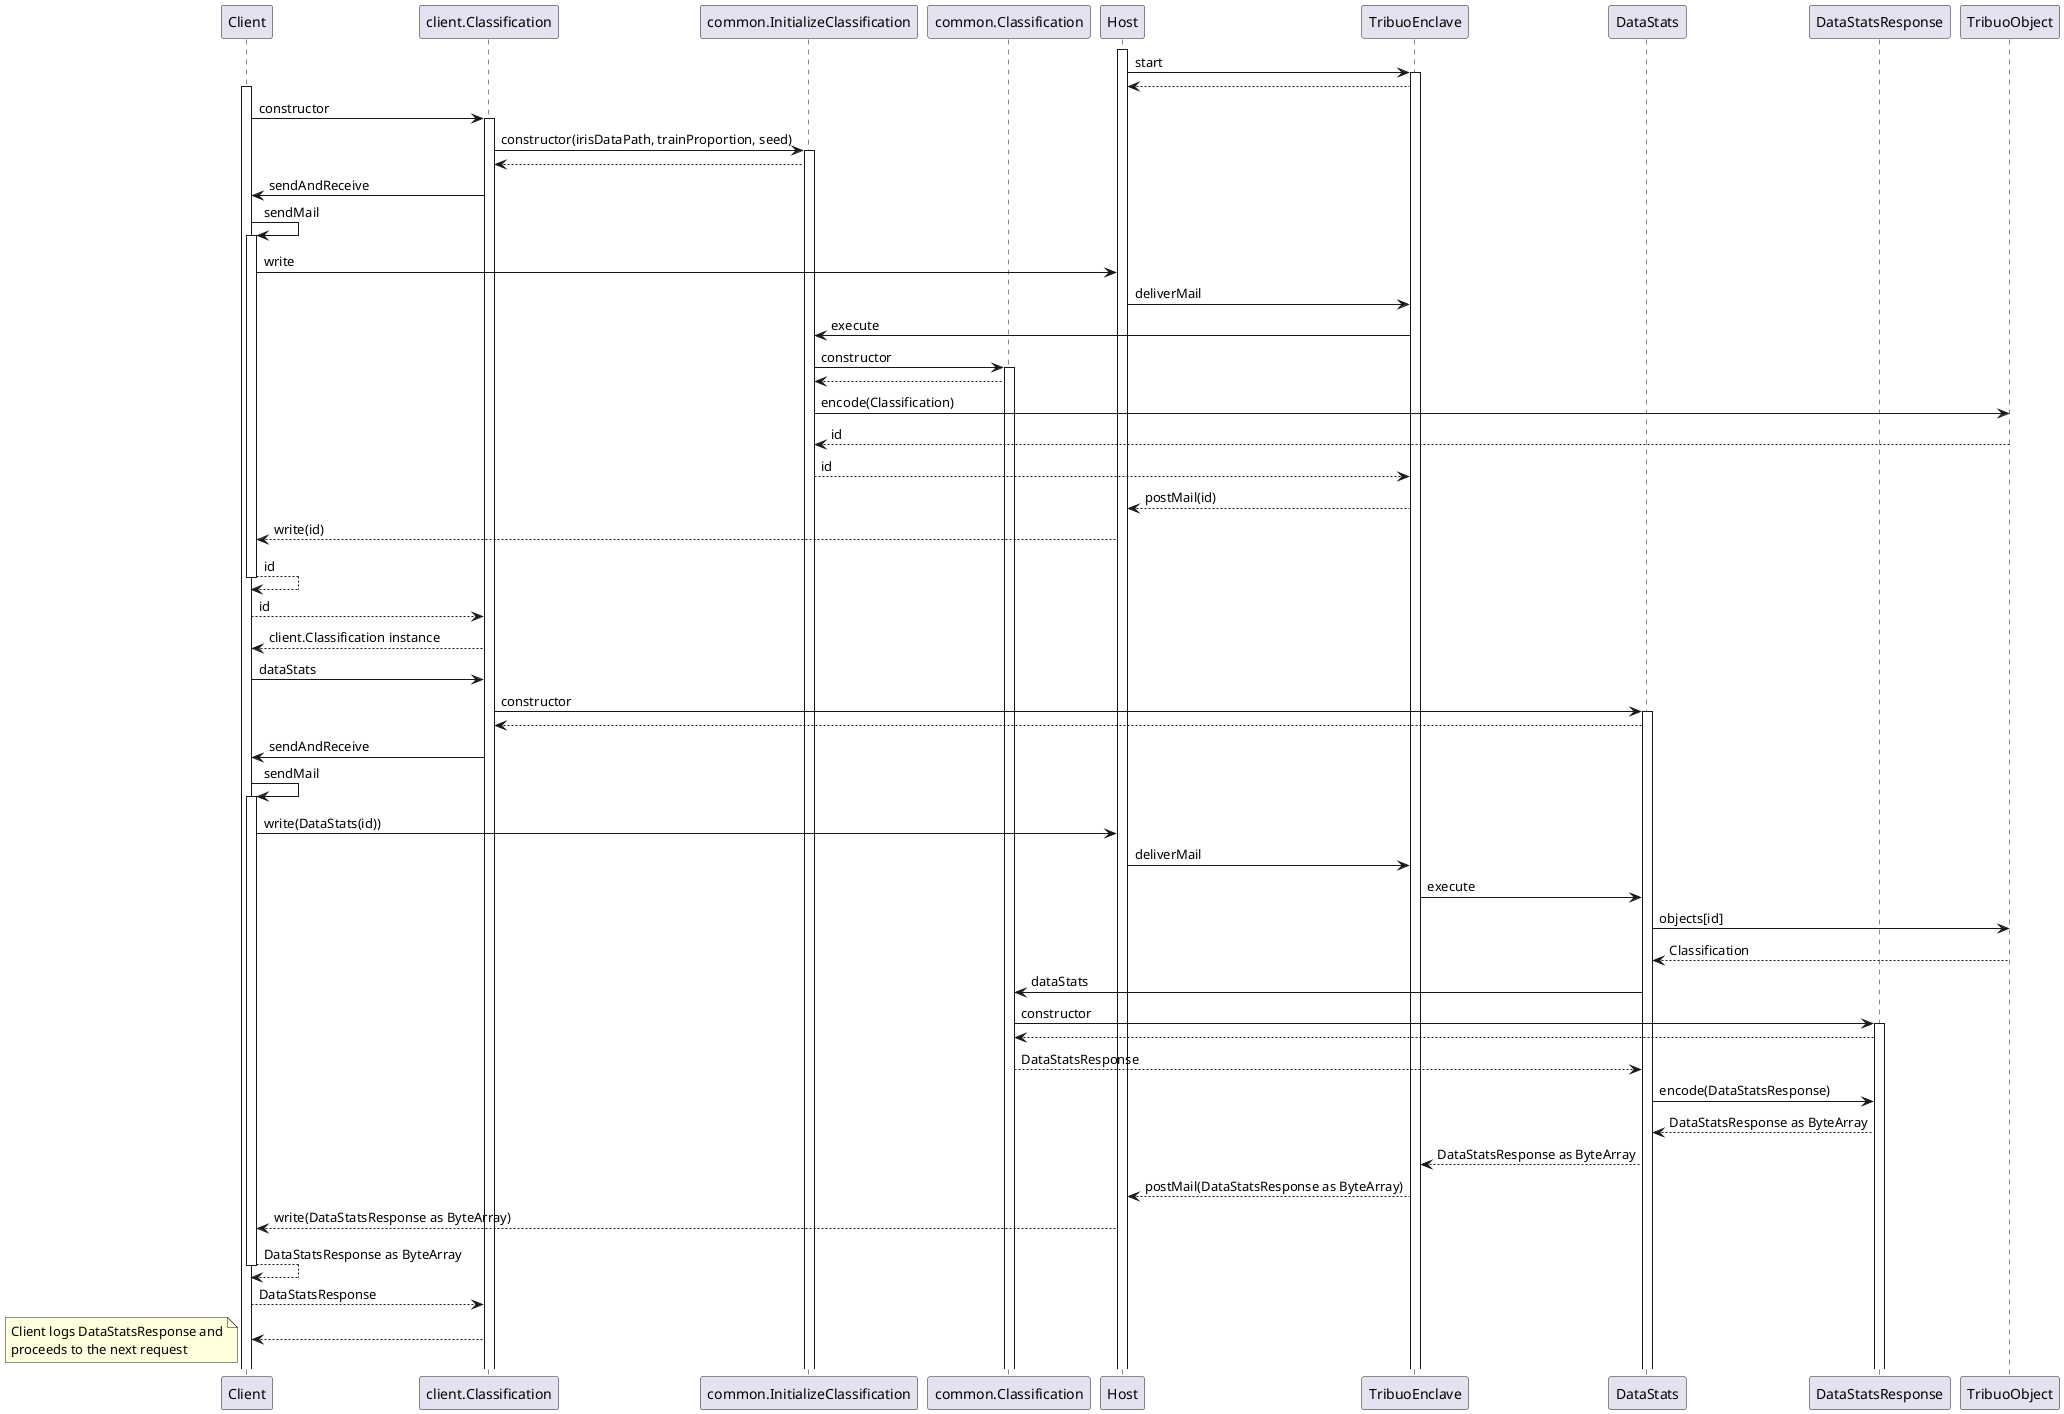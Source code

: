 @startuml "classification-data-stats"

participant Client
participant "client.Classification" as client_classification
participant "common.InitializeClassification" as common_initialize_classification
participant "common.Classification" as common_classification
participant Host
participant TribuoEnclave
participant DataStats
participant DataStatsResponse
participant TribuoObject

' Host and Enclave start
activate Host
Host -> TribuoEnclave: start
activate TribuoEnclave
TribuoEnclave --> Host

' Client start
activate Client
Client -> client_classification : constructor
activate client_classification

' Classification initialization
client_classification -> common_initialize_classification : constructor(irisDataPath, trainProportion, seed)
activate common_initialize_classification
common_initialize_classification --> client_classification

' Sending the request to the Host
client_classification -> Client : sendAndReceive
Client -> Client : sendMail
activate Client
Client -> Host : write

' Host delivers mails
Host -> TribuoEnclave: deliverMail

' Enclave processes mail
TribuoEnclave -> common_initialize_classification : execute
common_initialize_classification -> common_classification : constructor
activate common_classification
common_classification --> common_initialize_classification

common_initialize_classification -> TribuoObject : encode(Classification)
TribuoObject --> common_initialize_classification : id
common_initialize_classification --> TribuoEnclave : id

' Enclave writes back to Host
TribuoEnclave --> Host: postMail(id)

' Host writes back to Client
Host --> Client : write(id)

Client --> Client : id
deactivate Client

Client --> client_classification : id
client_classification --> Client : client.Classification instance
' Client now has the id for the Classification instance and can use it to send requests

' Client sends DataStats request
Client -> client_classification : dataStats
client_classification -> DataStats : constructor
activate DataStats
DataStats --> client_classification

' Sending the request to the Host
client_classification -> Client : sendAndReceive
Client -> Client : sendMail
activate Client
Client -> Host : write(DataStats(id))

' Host delivers mail to the Enclave
Host -> TribuoEnclave : deliverMail

' Enclave processes mail
TribuoEnclave -> DataStats : execute
DataStats -> TribuoObject : objects[id]
TribuoObject --> DataStats : Classification
DataStats -> common_classification : dataStats
common_classification -> DataStatsResponse : constructor
activate DataStatsResponse
DataStatsResponse --> common_classification
common_classification --> DataStats : DataStatsResponse
DataStats -> DataStatsResponse : encode(DataStatsResponse)
DataStatsResponse --> DataStats : DataStatsResponse as ByteArray
DataStats --> TribuoEnclave : DataStatsResponse as ByteArray

' Enclave writes back to Host
TribuoEnclave --> Host : postMail(DataStatsResponse as ByteArray)

' Host writes back to Client
Host --> Client : write(DataStatsResponse as ByteArray)

Client --> Client : DataStatsResponse as ByteArray
deactivate Client
Client --> client_classification : DataStatsResponse
client_classification --> Client

' Client logs the response to data stats
note left
Client logs DataStatsResponse and
proceeds to the next request
end note

@enduml
